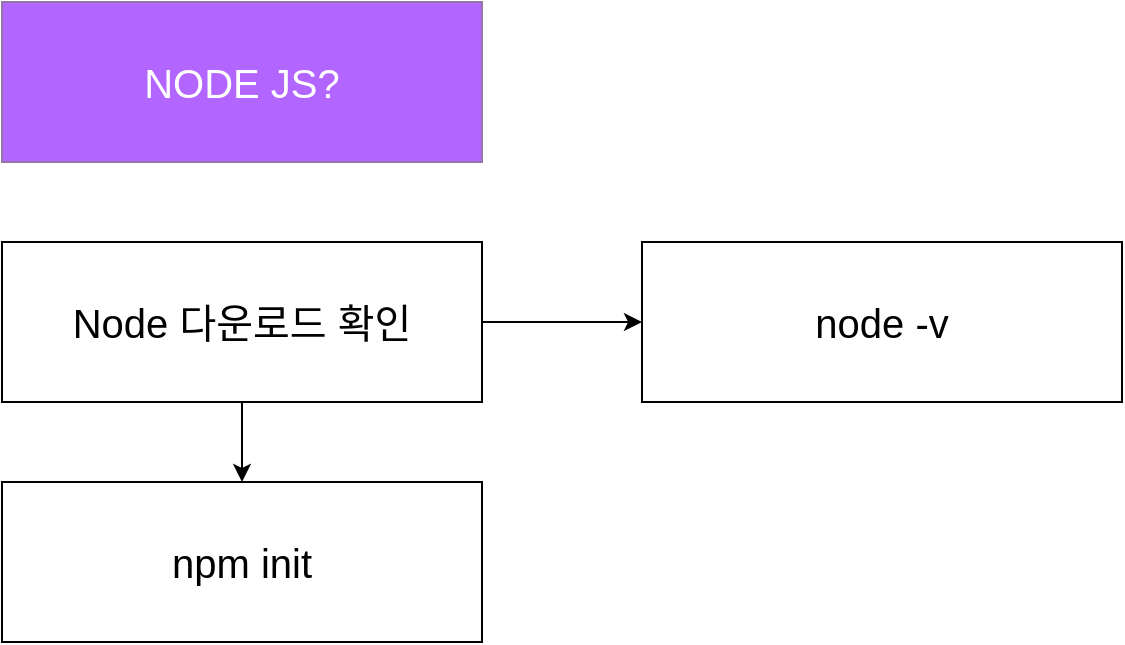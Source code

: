 <mxfile version="14.2.9" type="github">
  <diagram name="node install" id="c7558073-3199-34d8-9f00-42111426c3f3">
    <mxGraphModel dx="1422" dy="762" grid="1" gridSize="10" guides="1" tooltips="1" connect="1" arrows="1" fold="1" page="1" pageScale="1" pageWidth="826" pageHeight="1169" background="#ffffff" math="0" shadow="0">
      <root>
        <mxCell id="0" />
        <mxCell id="1" parent="0" />
        <mxCell id="Sy0Jc_meHuo4_zriLQnj-98" value="NODE JS?" style="rounded=0;whiteSpace=wrap;html=1;fontSize=20;strokeColor=#9673a6;fontColor=#FFFFFF;fillColor=#B266FF;" vertex="1" parent="1">
          <mxGeometry x="120" y="80" width="240" height="80" as="geometry" />
        </mxCell>
        <mxCell id="Sy0Jc_meHuo4_zriLQnj-103" value="" style="edgeStyle=orthogonalEdgeStyle;rounded=0;orthogonalLoop=1;jettySize=auto;html=1;" edge="1" parent="1" source="Sy0Jc_meHuo4_zriLQnj-100" target="Sy0Jc_meHuo4_zriLQnj-102">
          <mxGeometry relative="1" as="geometry" />
        </mxCell>
        <mxCell id="Sy0Jc_meHuo4_zriLQnj-107" value="" style="edgeStyle=orthogonalEdgeStyle;rounded=0;orthogonalLoop=1;jettySize=auto;html=1;" edge="1" parent="1" source="Sy0Jc_meHuo4_zriLQnj-100" target="Sy0Jc_meHuo4_zriLQnj-106">
          <mxGeometry relative="1" as="geometry" />
        </mxCell>
        <mxCell id="Sy0Jc_meHuo4_zriLQnj-100" value="Node 다운로드 확인" style="rounded=0;whiteSpace=wrap;html=1;fontSize=20;verticalAlign=middle;spacingTop=0;fontStyle=0" vertex="1" parent="1">
          <mxGeometry x="120" y="200" width="240" height="80" as="geometry" />
        </mxCell>
        <mxCell id="Sy0Jc_meHuo4_zriLQnj-102" value="npm init" style="rounded=0;whiteSpace=wrap;html=1;fontSize=20;" vertex="1" parent="1">
          <mxGeometry x="120" y="320" width="240" height="80" as="geometry" />
        </mxCell>
        <mxCell id="Sy0Jc_meHuo4_zriLQnj-106" value="node -v" style="rounded=0;whiteSpace=wrap;html=1;fontSize=20;" vertex="1" parent="1">
          <mxGeometry x="440" y="200" width="240" height="80" as="geometry" />
        </mxCell>
      </root>
    </mxGraphModel>
  </diagram>
</mxfile>
